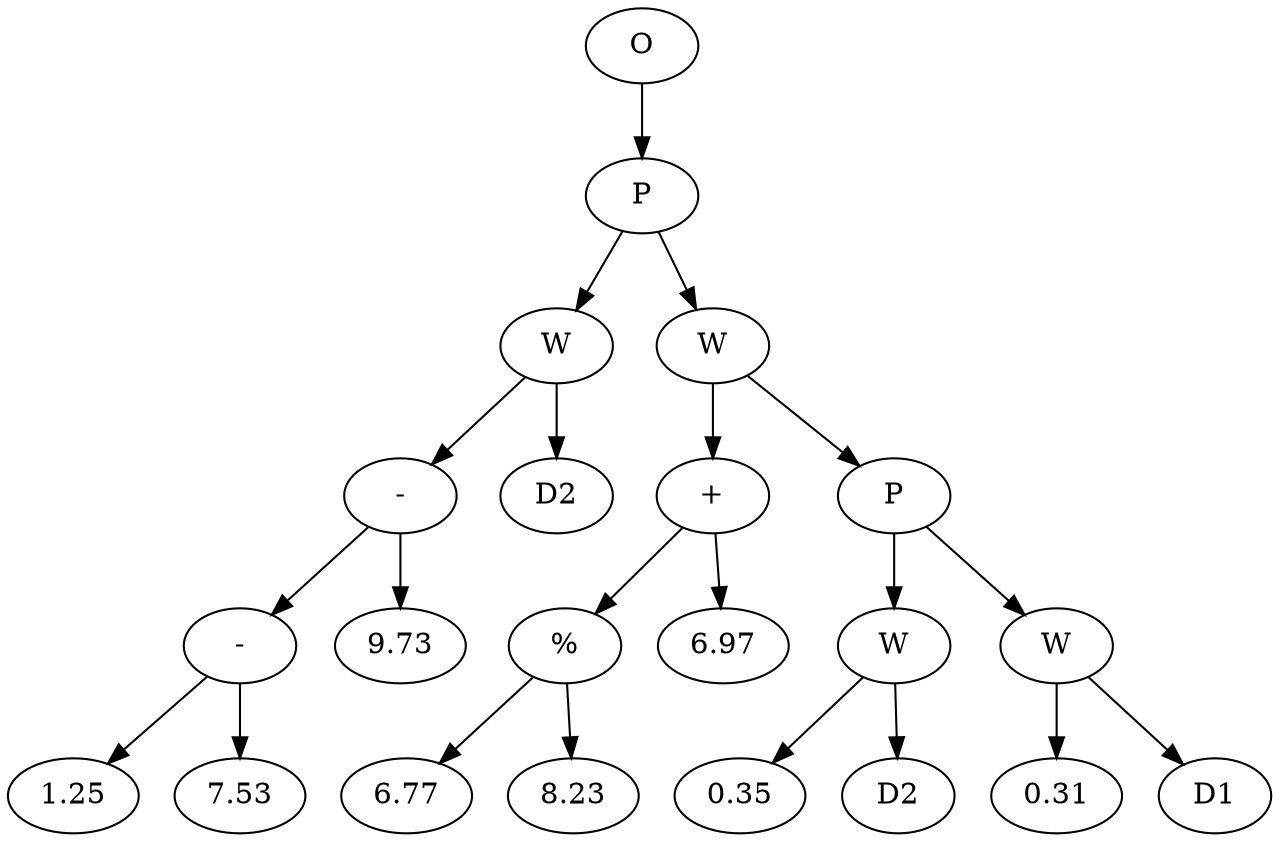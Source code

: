 // Tree
digraph {
	163627 [label=O]
	163628 [label=P]
	163627 -> 163628
	163629 [label=W]
	163628 -> 163629
	163630 [label="-"]
	163629 -> 163630
	163631 [label="-"]
	163630 -> 163631
	163632 [label=1.25]
	163631 -> 163632
	163633 [label=7.53]
	163631 -> 163633
	163634 [label=9.73]
	163630 -> 163634
	163635 [label=D2]
	163629 -> 163635
	163636 [label=W]
	163628 -> 163636
	163637 [label="+"]
	163636 -> 163637
	163638 [label="%"]
	163637 -> 163638
	163639 [label=6.77]
	163638 -> 163639
	163640 [label=8.23]
	163638 -> 163640
	163641 [label=6.97]
	163637 -> 163641
	163642 [label=P]
	163636 -> 163642
	163643 [label=W]
	163642 -> 163643
	163644 [label=0.35]
	163643 -> 163644
	163645 [label=D2]
	163643 -> 163645
	163646 [label=W]
	163642 -> 163646
	163647 [label=0.31]
	163646 -> 163647
	163648 [label=D1]
	163646 -> 163648
}
